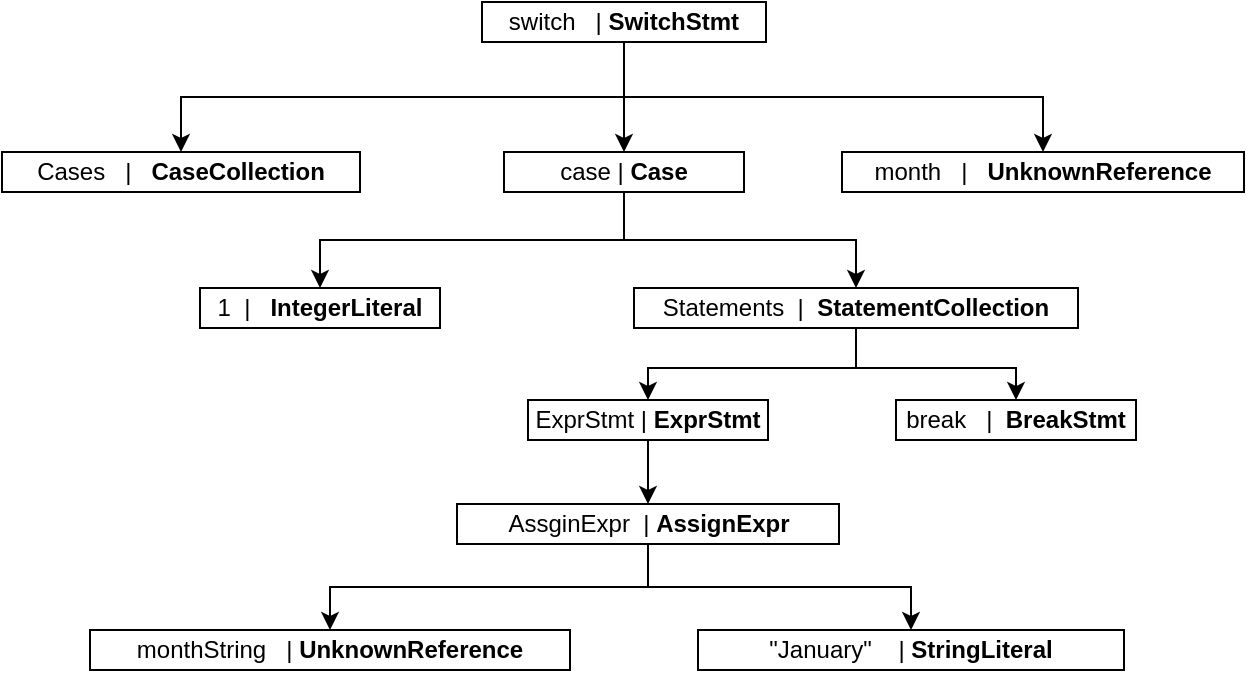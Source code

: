 <mxfile version="14.5.3" type="device"><diagram id="6pYLp69qVAkf9nxNHwKl" name="Page-1"><mxGraphModel dx="1422" dy="705" grid="0" gridSize="10" guides="1" tooltips="1" connect="1" arrows="1" fold="1" page="1" pageScale="1" pageWidth="827" pageHeight="1169" math="0" shadow="0"><root><mxCell id="0"/><mxCell id="1" parent="0"/><mxCell id="Ee9VHoRRN8mDDanVz0Pi-5" style="edgeStyle=orthogonalEdgeStyle;rounded=0;orthogonalLoop=1;jettySize=auto;html=1;exitX=0.5;exitY=1;exitDx=0;exitDy=0;entryX=0.5;entryY=0;entryDx=0;entryDy=0;" edge="1" parent="1" source="Ee9VHoRRN8mDDanVz0Pi-1" target="Ee9VHoRRN8mDDanVz0Pi-2"><mxGeometry relative="1" as="geometry"/></mxCell><mxCell id="Ee9VHoRRN8mDDanVz0Pi-6" style="edgeStyle=orthogonalEdgeStyle;rounded=0;orthogonalLoop=1;jettySize=auto;html=1;exitX=0.5;exitY=1;exitDx=0;exitDy=0;" edge="1" parent="1" source="Ee9VHoRRN8mDDanVz0Pi-1" target="Ee9VHoRRN8mDDanVz0Pi-4"><mxGeometry relative="1" as="geometry"/></mxCell><mxCell id="Ee9VHoRRN8mDDanVz0Pi-7" style="edgeStyle=orthogonalEdgeStyle;rounded=0;orthogonalLoop=1;jettySize=auto;html=1;exitX=0.5;exitY=1;exitDx=0;exitDy=0;" edge="1" parent="1" source="Ee9VHoRRN8mDDanVz0Pi-1" target="Ee9VHoRRN8mDDanVz0Pi-3"><mxGeometry relative="1" as="geometry"/></mxCell><mxCell id="Ee9VHoRRN8mDDanVz0Pi-1" value="switch&amp;nbsp; &amp;nbsp;| &lt;b&gt;SwitchStmt&lt;/b&gt;" style="rounded=0;whiteSpace=wrap;html=1;" vertex="1" parent="1"><mxGeometry x="343" y="75" width="142" height="20" as="geometry"/></mxCell><mxCell id="Ee9VHoRRN8mDDanVz0Pi-2" value="Cases&amp;nbsp; &amp;nbsp;|&amp;nbsp; &amp;nbsp;&lt;b&gt;CaseCollection&lt;/b&gt;" style="rounded=0;whiteSpace=wrap;html=1;" vertex="1" parent="1"><mxGeometry x="103" y="150" width="179" height="20" as="geometry"/></mxCell><mxCell id="Ee9VHoRRN8mDDanVz0Pi-3" value="month&amp;nbsp; &amp;nbsp;|&amp;nbsp; &amp;nbsp;&lt;b&gt;UnknownReference&lt;/b&gt;" style="rounded=0;whiteSpace=wrap;html=1;" vertex="1" parent="1"><mxGeometry x="523" y="150" width="201" height="20" as="geometry"/></mxCell><mxCell id="Ee9VHoRRN8mDDanVz0Pi-20" style="edgeStyle=orthogonalEdgeStyle;rounded=0;orthogonalLoop=1;jettySize=auto;html=1;exitX=0.5;exitY=1;exitDx=0;exitDy=0;entryX=0.5;entryY=0;entryDx=0;entryDy=0;" edge="1" parent="1" source="Ee9VHoRRN8mDDanVz0Pi-4" target="Ee9VHoRRN8mDDanVz0Pi-8"><mxGeometry relative="1" as="geometry"/></mxCell><mxCell id="Ee9VHoRRN8mDDanVz0Pi-21" style="edgeStyle=orthogonalEdgeStyle;rounded=0;orthogonalLoop=1;jettySize=auto;html=1;exitX=0.5;exitY=1;exitDx=0;exitDy=0;" edge="1" parent="1" source="Ee9VHoRRN8mDDanVz0Pi-4" target="Ee9VHoRRN8mDDanVz0Pi-11"><mxGeometry relative="1" as="geometry"/></mxCell><mxCell id="Ee9VHoRRN8mDDanVz0Pi-4" value="case | &lt;b&gt;Case&lt;/b&gt;" style="rounded=0;whiteSpace=wrap;html=1;" vertex="1" parent="1"><mxGeometry x="354" y="150" width="120" height="20" as="geometry"/></mxCell><mxCell id="Ee9VHoRRN8mDDanVz0Pi-8" value="1&amp;nbsp; |&amp;nbsp; &amp;nbsp;&lt;b&gt;IntegerLiteral&lt;/b&gt;" style="rounded=0;whiteSpace=wrap;html=1;" vertex="1" parent="1"><mxGeometry x="202" y="218" width="120" height="20" as="geometry"/></mxCell><mxCell id="Ee9VHoRRN8mDDanVz0Pi-9" style="edgeStyle=orthogonalEdgeStyle;rounded=0;orthogonalLoop=1;jettySize=auto;html=1;exitX=0.5;exitY=1;exitDx=0;exitDy=0;entryX=0.5;entryY=0;entryDx=0;entryDy=0;" edge="1" parent="1" source="Ee9VHoRRN8mDDanVz0Pi-11" target="Ee9VHoRRN8mDDanVz0Pi-14"><mxGeometry relative="1" as="geometry"/></mxCell><mxCell id="Ee9VHoRRN8mDDanVz0Pi-10" style="edgeStyle=orthogonalEdgeStyle;rounded=0;orthogonalLoop=1;jettySize=auto;html=1;exitX=0.5;exitY=1;exitDx=0;exitDy=0;entryX=0.5;entryY=0;entryDx=0;entryDy=0;" edge="1" parent="1" source="Ee9VHoRRN8mDDanVz0Pi-11" target="Ee9VHoRRN8mDDanVz0Pi-13"><mxGeometry relative="1" as="geometry"/></mxCell><mxCell id="Ee9VHoRRN8mDDanVz0Pi-11" value="Statements&amp;nbsp; |&amp;nbsp; &lt;b&gt;StatementCollection&lt;/b&gt;" style="rounded=0;whiteSpace=wrap;html=1;" vertex="1" parent="1"><mxGeometry x="419" y="218" width="222" height="20" as="geometry"/></mxCell><mxCell id="Ee9VHoRRN8mDDanVz0Pi-12" style="edgeStyle=orthogonalEdgeStyle;rounded=0;orthogonalLoop=1;jettySize=auto;html=1;exitX=0.5;exitY=1;exitDx=0;exitDy=0;entryX=0.5;entryY=0;entryDx=0;entryDy=0;" edge="1" parent="1" source="Ee9VHoRRN8mDDanVz0Pi-13" target="Ee9VHoRRN8mDDanVz0Pi-17"><mxGeometry relative="1" as="geometry"/></mxCell><mxCell id="Ee9VHoRRN8mDDanVz0Pi-13" value="ExprStmt | &lt;b&gt;ExprStmt&lt;/b&gt;" style="rounded=0;whiteSpace=wrap;html=1;" vertex="1" parent="1"><mxGeometry x="366" y="274" width="120" height="20" as="geometry"/></mxCell><mxCell id="Ee9VHoRRN8mDDanVz0Pi-14" value="break&amp;nbsp; &amp;nbsp;|&amp;nbsp; &lt;b&gt;BreakStmt&lt;/b&gt;" style="rounded=0;whiteSpace=wrap;html=1;" vertex="1" parent="1"><mxGeometry x="550" y="274" width="120" height="20" as="geometry"/></mxCell><mxCell id="Ee9VHoRRN8mDDanVz0Pi-15" style="edgeStyle=orthogonalEdgeStyle;rounded=0;orthogonalLoop=1;jettySize=auto;html=1;exitX=0.5;exitY=1;exitDx=0;exitDy=0;entryX=0.5;entryY=0;entryDx=0;entryDy=0;" edge="1" parent="1" source="Ee9VHoRRN8mDDanVz0Pi-17" target="Ee9VHoRRN8mDDanVz0Pi-18"><mxGeometry relative="1" as="geometry"/></mxCell><mxCell id="Ee9VHoRRN8mDDanVz0Pi-16" style="edgeStyle=orthogonalEdgeStyle;rounded=0;orthogonalLoop=1;jettySize=auto;html=1;exitX=0.5;exitY=1;exitDx=0;exitDy=0;entryX=0.5;entryY=0;entryDx=0;entryDy=0;" edge="1" parent="1" source="Ee9VHoRRN8mDDanVz0Pi-17" target="Ee9VHoRRN8mDDanVz0Pi-19"><mxGeometry relative="1" as="geometry"/></mxCell><mxCell id="Ee9VHoRRN8mDDanVz0Pi-17" value="AssginExpr&amp;nbsp; | &lt;b&gt;AssignExpr&lt;/b&gt;" style="rounded=0;whiteSpace=wrap;html=1;" vertex="1" parent="1"><mxGeometry x="330.5" y="326" width="191" height="20" as="geometry"/></mxCell><mxCell id="Ee9VHoRRN8mDDanVz0Pi-18" value="monthString&amp;nbsp; &amp;nbsp;| &lt;b&gt;UnknownReference&lt;/b&gt;" style="rounded=0;whiteSpace=wrap;html=1;" vertex="1" parent="1"><mxGeometry x="147" y="389" width="240" height="20" as="geometry"/></mxCell><mxCell id="Ee9VHoRRN8mDDanVz0Pi-19" value="&quot;January&quot;&amp;nbsp; &amp;nbsp; | &lt;b&gt;StringLiteral&lt;/b&gt;" style="rounded=0;whiteSpace=wrap;html=1;" vertex="1" parent="1"><mxGeometry x="451" y="389" width="213" height="20" as="geometry"/></mxCell></root></mxGraphModel></diagram></mxfile>
